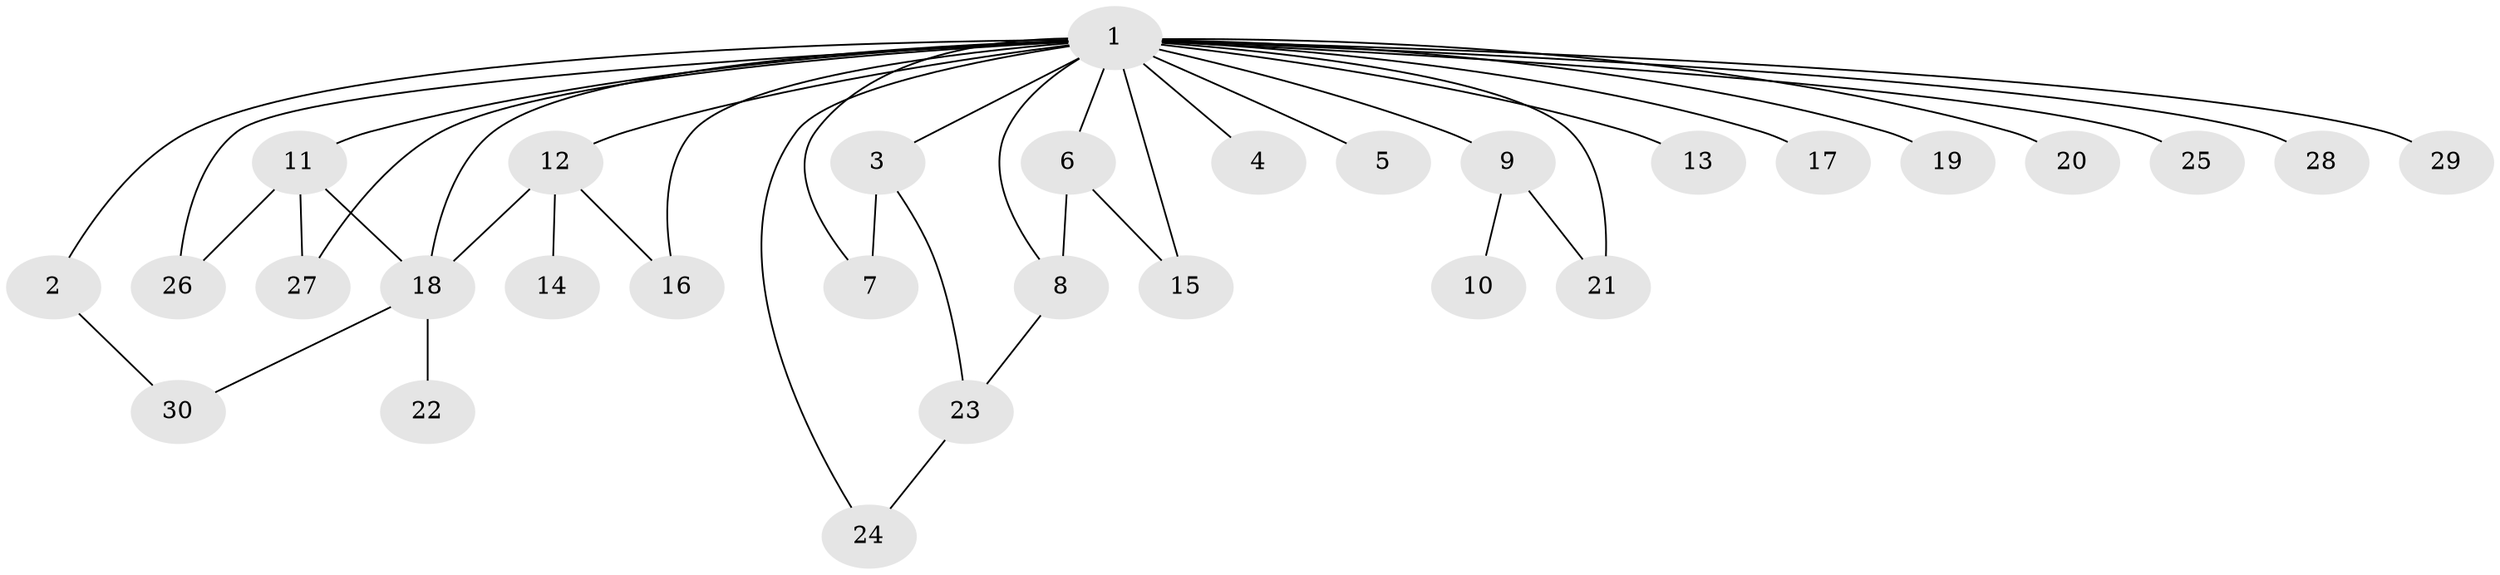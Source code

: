 // original degree distribution, {32: 0.016666666666666666, 2: 0.21666666666666667, 8: 0.016666666666666666, 3: 0.08333333333333333, 7: 0.016666666666666666, 4: 0.06666666666666667, 5: 0.05, 1: 0.5166666666666667, 6: 0.016666666666666666}
// Generated by graph-tools (version 1.1) at 2025/35/03/09/25 02:35:36]
// undirected, 30 vertices, 41 edges
graph export_dot {
graph [start="1"]
  node [color=gray90,style=filled];
  1;
  2;
  3;
  4;
  5;
  6;
  7;
  8;
  9;
  10;
  11;
  12;
  13;
  14;
  15;
  16;
  17;
  18;
  19;
  20;
  21;
  22;
  23;
  24;
  25;
  26;
  27;
  28;
  29;
  30;
  1 -- 2 [weight=1.0];
  1 -- 3 [weight=1.0];
  1 -- 4 [weight=1.0];
  1 -- 5 [weight=1.0];
  1 -- 6 [weight=1.0];
  1 -- 7 [weight=1.0];
  1 -- 8 [weight=1.0];
  1 -- 9 [weight=1.0];
  1 -- 11 [weight=1.0];
  1 -- 12 [weight=1.0];
  1 -- 13 [weight=1.0];
  1 -- 15 [weight=1.0];
  1 -- 16 [weight=1.0];
  1 -- 17 [weight=1.0];
  1 -- 18 [weight=1.0];
  1 -- 19 [weight=1.0];
  1 -- 20 [weight=1.0];
  1 -- 21 [weight=1.0];
  1 -- 24 [weight=1.0];
  1 -- 25 [weight=1.0];
  1 -- 26 [weight=1.0];
  1 -- 27 [weight=1.0];
  1 -- 28 [weight=1.0];
  1 -- 29 [weight=1.0];
  2 -- 30 [weight=1.0];
  3 -- 7 [weight=5.0];
  3 -- 23 [weight=1.0];
  6 -- 8 [weight=2.0];
  6 -- 15 [weight=2.0];
  8 -- 23 [weight=1.0];
  9 -- 10 [weight=1.0];
  9 -- 21 [weight=1.0];
  11 -- 18 [weight=1.0];
  11 -- 26 [weight=1.0];
  11 -- 27 [weight=1.0];
  12 -- 14 [weight=1.0];
  12 -- 16 [weight=1.0];
  12 -- 18 [weight=1.0];
  18 -- 22 [weight=1.0];
  18 -- 30 [weight=1.0];
  23 -- 24 [weight=1.0];
}
